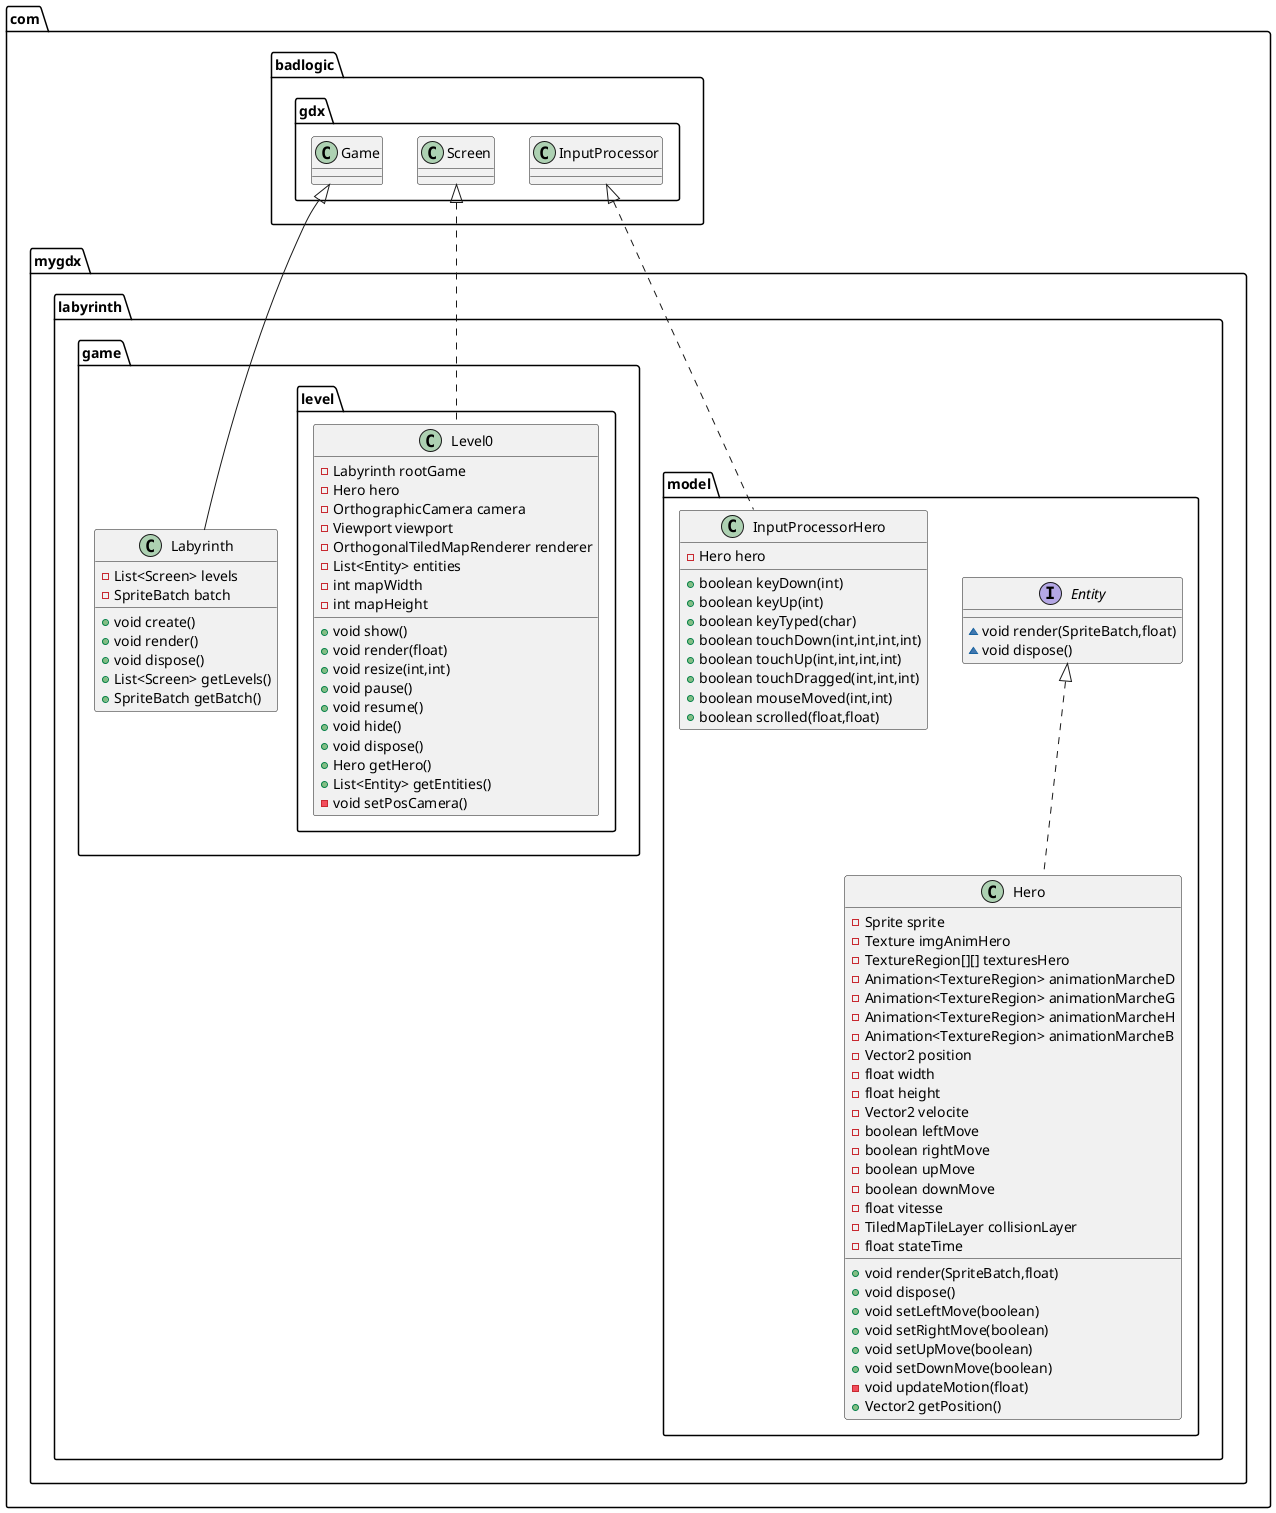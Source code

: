 @startuml
class com.mygdx.labyrinth.model.Hero {
- Sprite sprite
- Texture imgAnimHero
- TextureRegion[][] texturesHero
- Animation<TextureRegion> animationMarcheD
- Animation<TextureRegion> animationMarcheG
- Animation<TextureRegion> animationMarcheH
- Animation<TextureRegion> animationMarcheB
- Vector2 position
- float width
- float height
- Vector2 velocite
- boolean leftMove
- boolean rightMove
- boolean upMove
- boolean downMove
- float vitesse
- TiledMapTileLayer collisionLayer
- float stateTime
+ void render(SpriteBatch,float)
+ void dispose()
+ void setLeftMove(boolean)
+ void setRightMove(boolean)
+ void setUpMove(boolean)
+ void setDownMove(boolean)
- void updateMotion(float)
+ Vector2 getPosition()
}
class com.mygdx.labyrinth.game.Labyrinth {
- List<Screen> levels
- SpriteBatch batch
+ void create()
+ void render()
+ void dispose()
+ List<Screen> getLevels()
+ SpriteBatch getBatch()
}
interface com.mygdx.labyrinth.model.Entity {
~ void render(SpriteBatch,float)
~ void dispose()
}
class com.mygdx.labyrinth.model.InputProcessorHero {
- Hero hero
+ boolean keyDown(int)
+ boolean keyUp(int)
+ boolean keyTyped(char)
+ boolean touchDown(int,int,int,int)
+ boolean touchUp(int,int,int,int)
+ boolean touchDragged(int,int,int)
+ boolean mouseMoved(int,int)
+ boolean scrolled(float,float)
}
class com.mygdx.labyrinth.game.level.Level0 {
- Labyrinth rootGame
- Hero hero
- OrthographicCamera camera
- Viewport viewport
- OrthogonalTiledMapRenderer renderer
- List<Entity> entities
- int mapWidth
- int mapHeight
+ void show()
+ void render(float)
+ void resize(int,int)
+ void pause()
+ void resume()
+ void hide()
+ void dispose()
+ Hero getHero()
+ List<Entity> getEntities()
- void setPosCamera()
}


com.mygdx.labyrinth.model.Entity <|.. com.mygdx.labyrinth.model.Hero
com.badlogic.gdx.Game <|-- com.mygdx.labyrinth.game.Labyrinth
com.badlogic.gdx.InputProcessor <|.. com.mygdx.labyrinth.model.InputProcessorHero
com.badlogic.gdx.Screen <|.. com.mygdx.labyrinth.game.level.Level0
@enduml